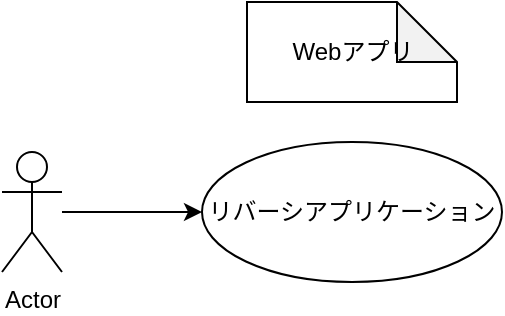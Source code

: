 <mxfile>
    <diagram id="rgc31odBnyDNcSjBSlAV" name="ページ1">
        <mxGraphModel dx="354" dy="579" grid="1" gridSize="10" guides="1" tooltips="1" connect="1" arrows="1" fold="1" page="1" pageScale="1" pageWidth="827" pageHeight="1169" math="0" shadow="0">
            <root>
                <mxCell id="0"/>
                <mxCell id="1" parent="0"/>
                <mxCell id="2" value="リバーシアプリケーション" style="ellipse;whiteSpace=wrap;html=1;" vertex="1" parent="1">
                    <mxGeometry x="120" y="270" width="150" height="70" as="geometry"/>
                </mxCell>
                <mxCell id="7" value="" style="edgeStyle=none;html=1;" edge="1" parent="1" source="3" target="2">
                    <mxGeometry relative="1" as="geometry"/>
                </mxCell>
                <mxCell id="3" value="Actor" style="shape=umlActor;verticalLabelPosition=bottom;verticalAlign=top;html=1;" vertex="1" parent="1">
                    <mxGeometry x="20" y="275" width="30" height="60" as="geometry"/>
                </mxCell>
                <mxCell id="6" value="Webアプリ" style="shape=note;whiteSpace=wrap;html=1;backgroundOutline=1;darkOpacity=0.05;" vertex="1" parent="1">
                    <mxGeometry x="142.5" y="200" width="105" height="50" as="geometry"/>
                </mxCell>
            </root>
        </mxGraphModel>
    </diagram>
</mxfile>